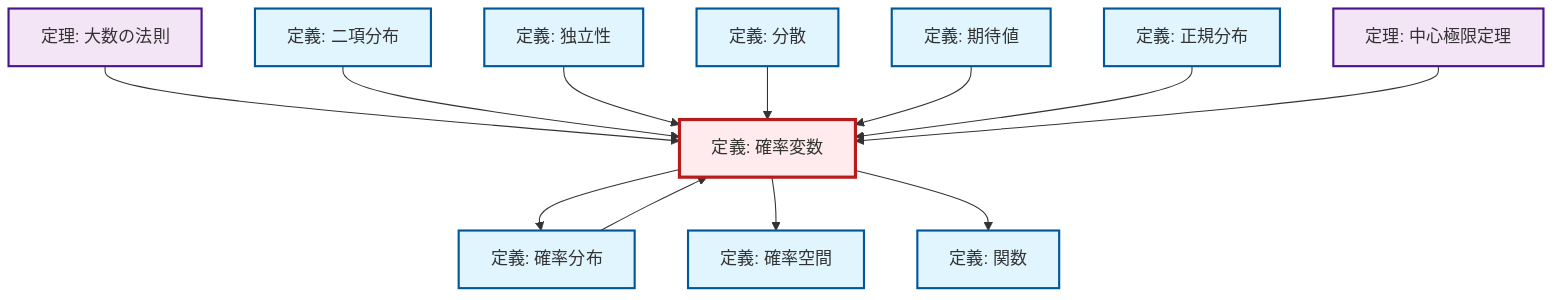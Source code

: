 graph TD
    classDef definition fill:#e1f5fe,stroke:#01579b,stroke-width:2px
    classDef theorem fill:#f3e5f5,stroke:#4a148c,stroke-width:2px
    classDef axiom fill:#fff3e0,stroke:#e65100,stroke-width:2px
    classDef example fill:#e8f5e9,stroke:#1b5e20,stroke-width:2px
    classDef current fill:#ffebee,stroke:#b71c1c,stroke-width:3px
    thm-central-limit["定理: 中心極限定理"]:::theorem
    def-probability-space["定義: 確率空間"]:::definition
    def-random-variable["定義: 確率変数"]:::definition
    def-normal-distribution["定義: 正規分布"]:::definition
    def-expectation["定義: 期待値"]:::definition
    def-function["定義: 関数"]:::definition
    def-independence["定義: 独立性"]:::definition
    thm-law-of-large-numbers["定理: 大数の法則"]:::theorem
    def-variance["定義: 分散"]:::definition
    def-binomial-distribution["定義: 二項分布"]:::definition
    def-probability-distribution["定義: 確率分布"]:::definition
    thm-law-of-large-numbers --> def-random-variable
    def-random-variable --> def-probability-distribution
    def-binomial-distribution --> def-random-variable
    def-independence --> def-random-variable
    def-variance --> def-random-variable
    def-random-variable --> def-probability-space
    def-expectation --> def-random-variable
    def-normal-distribution --> def-random-variable
    def-random-variable --> def-function
    thm-central-limit --> def-random-variable
    def-probability-distribution --> def-random-variable
    class def-random-variable current